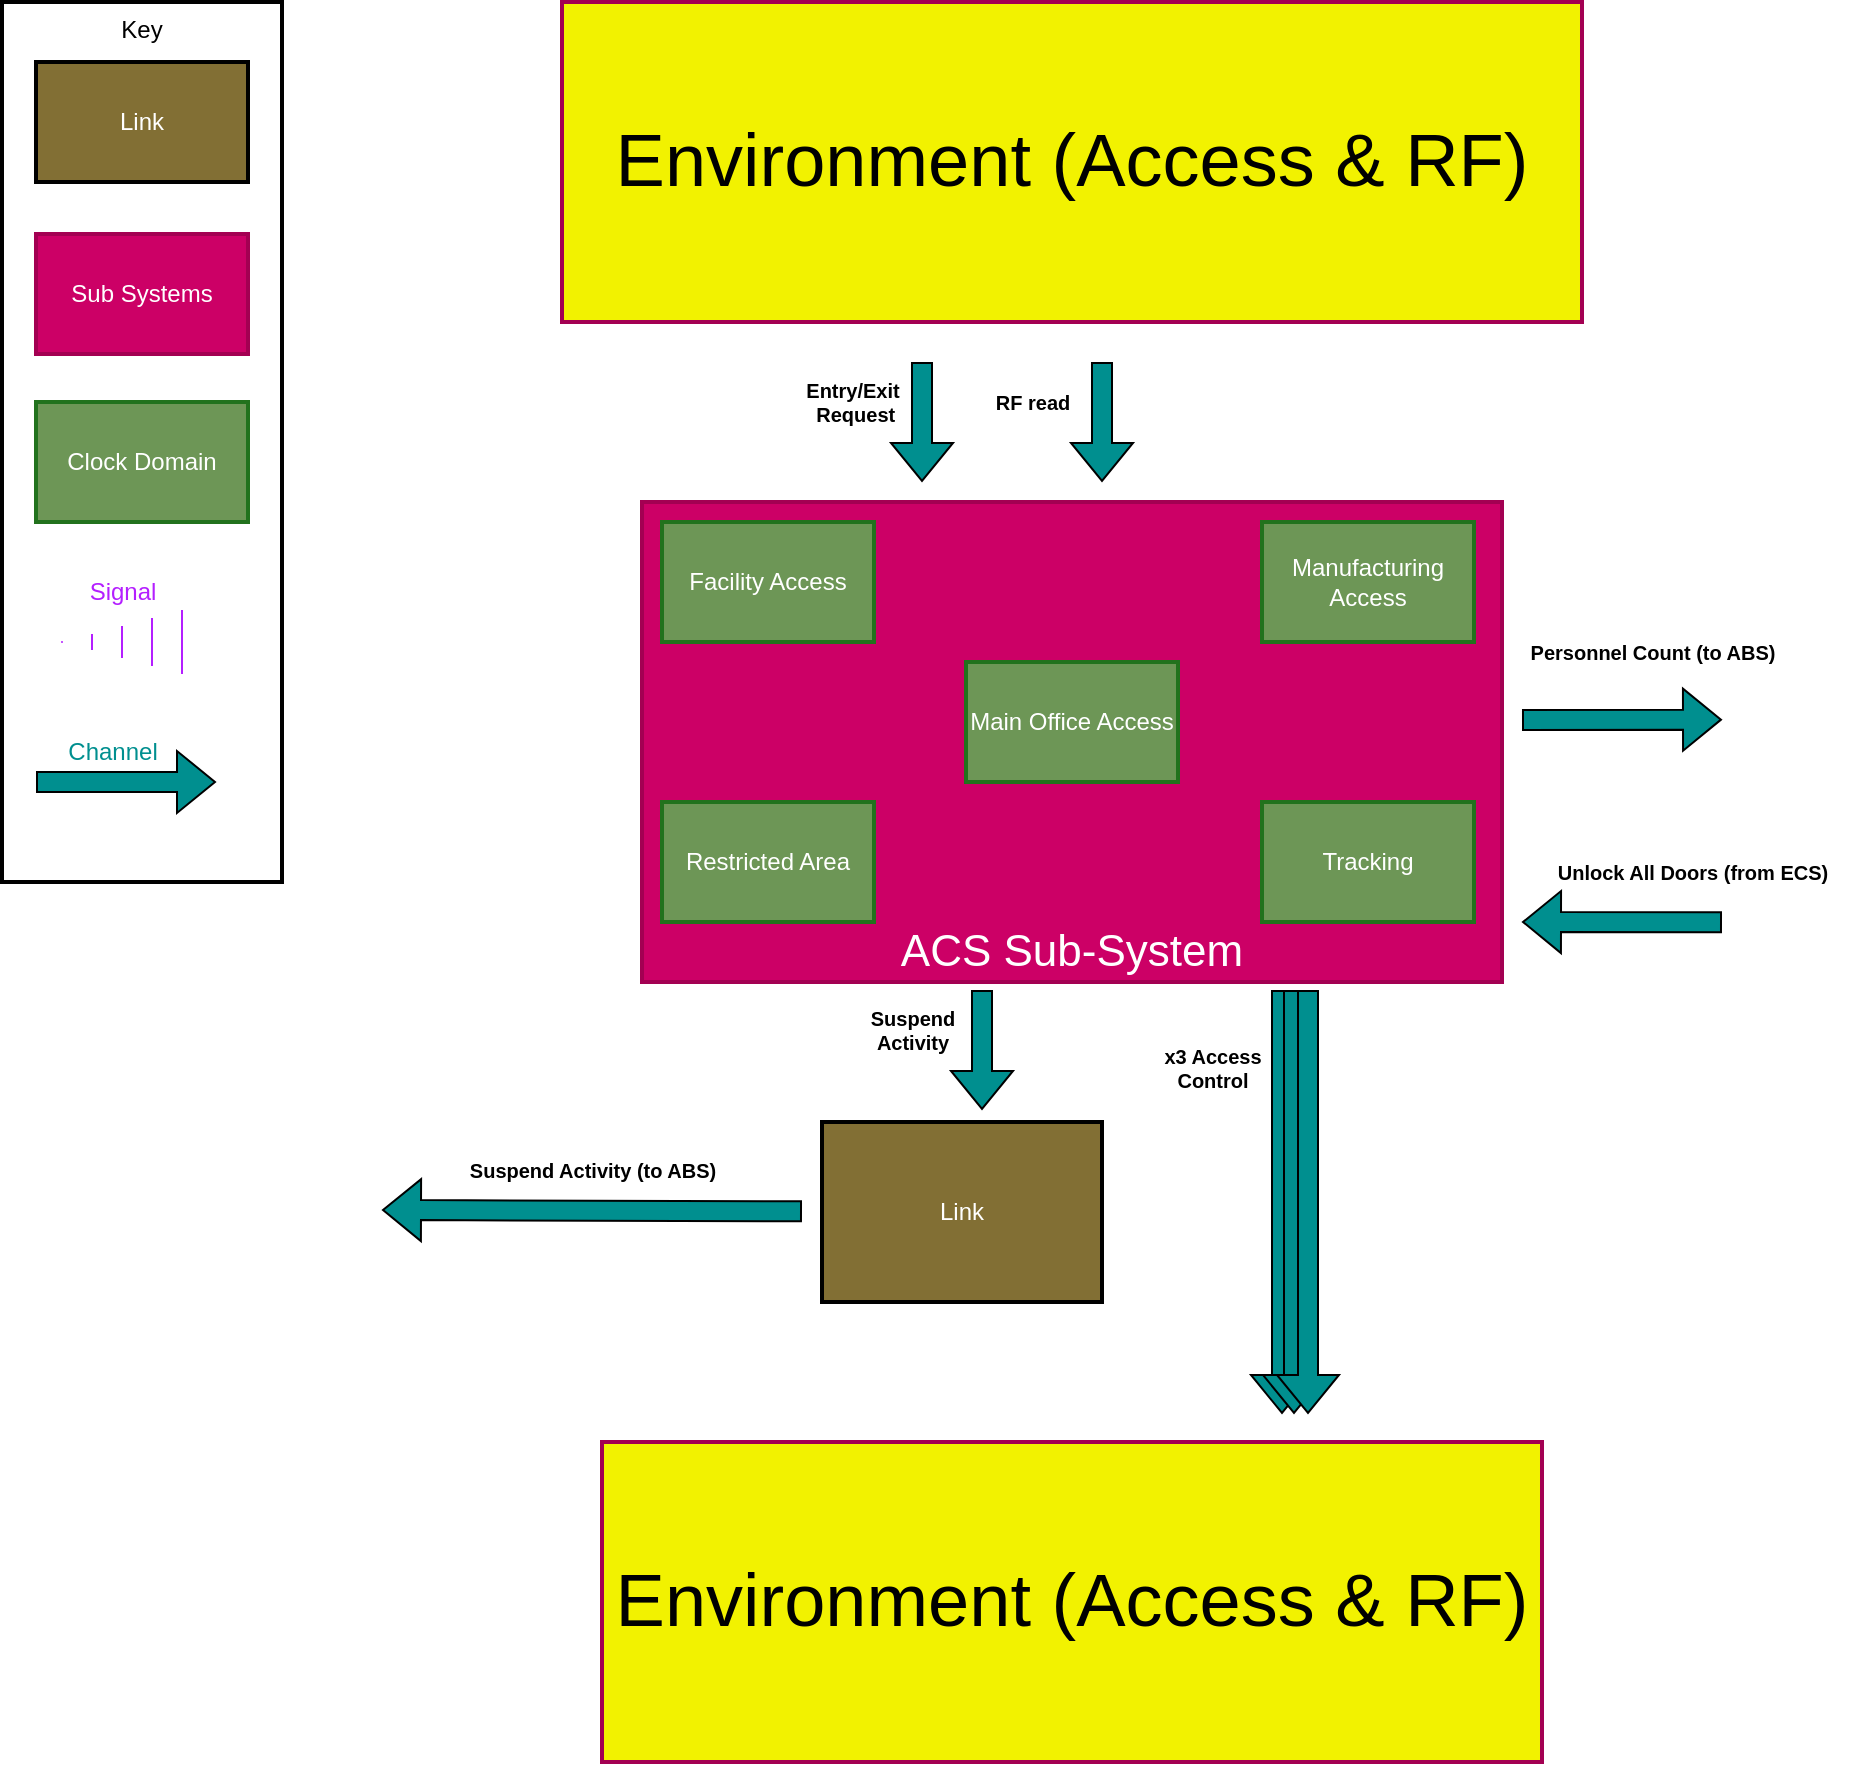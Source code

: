 <mxfile version="21.6.8" type="device">
  <diagram name="Page-1" id="5MqfHrel_7MO0dLBKpmw">
    <mxGraphModel dx="1594" dy="932" grid="1" gridSize="10" guides="1" tooltips="1" connect="1" arrows="1" fold="1" page="1" pageScale="1" pageWidth="827" pageHeight="1169" math="0" shadow="0">
      <root>
        <mxCell id="0" />
        <mxCell id="1" parent="0" />
        <mxCell id="Iu7BZVpTs787F8NygCqa-2" value="Key" style="rounded=0;whiteSpace=wrap;html=1;fillColor=none;strokeWidth=2;align=center;verticalAlign=top;" parent="1" vertex="1">
          <mxGeometry x="250" y="40" width="140" height="440" as="geometry" />
        </mxCell>
        <mxCell id="Iu7BZVpTs787F8NygCqa-3" value="Clock Domain" style="rounded=0;whiteSpace=wrap;html=1;fillColor=#6D9656;strokeWidth=2;strokeColor=#22721d;fillStyle=solid;labelBackgroundColor=#6D9656;fontColor=#ffffff;" parent="1" vertex="1">
          <mxGeometry x="267" y="240" width="106" height="60" as="geometry" />
        </mxCell>
        <mxCell id="Iu7BZVpTs787F8NygCqa-7" value="" style="group" parent="1" vertex="1" connectable="0">
          <mxGeometry x="280" y="320" width="60" height="40" as="geometry" />
        </mxCell>
        <mxCell id="Iu7BZVpTs787F8NygCqa-4" value="" style="shape=mxgraph.arrows2.wedgeArrowDashed2;html=1;bendable=0;startWidth=16;stepSize=15;rounded=0;strokeColor=#B41FFF;" parent="Iu7BZVpTs787F8NygCqa-7" edge="1">
          <mxGeometry width="100" height="100" relative="1" as="geometry">
            <mxPoint x="60" y="40" as="sourcePoint" />
            <mxPoint y="40" as="targetPoint" />
          </mxGeometry>
        </mxCell>
        <mxCell id="Iu7BZVpTs787F8NygCqa-6" value="Signal" style="text;html=1;align=center;verticalAlign=middle;resizable=0;points=[];autosize=1;strokeColor=none;fillColor=none;fontColor=#B41FFF;" parent="Iu7BZVpTs787F8NygCqa-7" vertex="1">
          <mxGeometry width="60" height="30" as="geometry" />
        </mxCell>
        <mxCell id="Iu7BZVpTs787F8NygCqa-9" value="" style="shape=flexArrow;endArrow=classic;html=1;rounded=0;fillColor=#008F8F;" parent="1" edge="1">
          <mxGeometry width="50" height="50" relative="1" as="geometry">
            <mxPoint x="267" y="430" as="sourcePoint" />
            <mxPoint x="357" y="430" as="targetPoint" />
          </mxGeometry>
        </mxCell>
        <mxCell id="Iu7BZVpTs787F8NygCqa-10" value="Channel&lt;br&gt;" style="text;html=1;align=center;verticalAlign=middle;resizable=0;points=[];autosize=1;strokeColor=none;fillColor=none;fontColor=#008F8F;" parent="1" vertex="1">
          <mxGeometry x="270" y="400" width="70" height="30" as="geometry" />
        </mxCell>
        <mxCell id="9zg3JGlum_bN97gf5SHF-5" value="Sub Systems" style="rounded=0;whiteSpace=wrap;html=1;fillColor=#CC0066;strokeWidth=2;strokeColor=#A30052;fillStyle=solid;labelBackgroundColor=none;fontColor=#ffffff;" parent="1" vertex="1">
          <mxGeometry x="267" y="156" width="106" height="60" as="geometry" />
        </mxCell>
        <mxCell id="9zg3JGlum_bN97gf5SHF-9" value="ACS Sub-System" style="rounded=0;whiteSpace=wrap;html=1;fillColor=#CC0066;strokeWidth=2;strokeColor=#A30052;fillStyle=solid;labelBackgroundColor=none;fontColor=#ffffff;verticalAlign=bottom;fontSize=22;" parent="1" vertex="1">
          <mxGeometry x="570" y="290" width="430" height="240" as="geometry" />
        </mxCell>
        <mxCell id="9zg3JGlum_bN97gf5SHF-10" value="Link" style="rounded=0;whiteSpace=wrap;html=1;fillColor=#826F34;strokeWidth=2;strokeColor=#000000;fillStyle=solid;labelBackgroundColor=none;fontColor=#ffffff;" parent="1" vertex="1">
          <mxGeometry x="267" y="70" width="106" height="60" as="geometry" />
        </mxCell>
        <mxCell id="9zg3JGlum_bN97gf5SHF-12" value="Link" style="rounded=0;whiteSpace=wrap;html=1;fillColor=#826F34;strokeWidth=2;strokeColor=#000000;fillStyle=solid;labelBackgroundColor=none;fontColor=#ffffff;" parent="1" vertex="1">
          <mxGeometry x="660" y="600" width="140" height="90" as="geometry" />
        </mxCell>
        <mxCell id="lI221d5joBDSyiXGo3cV-56" value="" style="shape=flexArrow;endArrow=classic;html=1;rounded=0;fillColor=#008F8F;exitX=0;exitY=0.5;exitDx=0;exitDy=0;" parent="1" edge="1">
          <mxGeometry width="50" height="50" relative="1" as="geometry">
            <mxPoint x="650" y="644.65" as="sourcePoint" />
            <mxPoint x="440" y="644" as="targetPoint" />
          </mxGeometry>
        </mxCell>
        <mxCell id="lI221d5joBDSyiXGo3cV-59" value="Suspend Activity (to ABS)" style="text;html=1;align=center;verticalAlign=middle;resizable=0;points=[];autosize=1;strokeColor=none;fillColor=none;fontSize=10;fontStyle=1" parent="1" vertex="1">
          <mxGeometry x="470" y="609" width="150" height="30" as="geometry" />
        </mxCell>
        <mxCell id="lI221d5joBDSyiXGo3cV-60" value="Suspend &lt;br&gt;Activity" style="text;html=1;align=center;verticalAlign=middle;resizable=0;points=[];autosize=1;strokeColor=none;fillColor=none;fontSize=10;fontStyle=1" parent="1" vertex="1">
          <mxGeometry x="670" y="534" width="70" height="40" as="geometry" />
        </mxCell>
        <mxCell id="lI221d5joBDSyiXGo3cV-61" value="" style="shape=flexArrow;endArrow=classic;html=1;rounded=0;fillColor=#008F8F;" parent="1" edge="1">
          <mxGeometry width="50" height="50" relative="1" as="geometry">
            <mxPoint x="740" y="534" as="sourcePoint" />
            <mxPoint x="740" y="594" as="targetPoint" />
          </mxGeometry>
        </mxCell>
        <mxCell id="lI221d5joBDSyiXGo3cV-68" value="Environment (Access &amp;amp; RF)" style="rounded=0;whiteSpace=wrap;html=1;fillColor=#F2F200;strokeWidth=2;strokeColor=#A30052;fillStyle=solid;labelBackgroundColor=none;fontColor=#000000;verticalAlign=middle;fontSize=37;" parent="1" vertex="1">
          <mxGeometry x="530" y="40" width="510" height="160" as="geometry" />
        </mxCell>
        <mxCell id="lI221d5joBDSyiXGo3cV-69" value="Entry/Exit&lt;br&gt;&amp;nbsp;Request" style="text;html=1;align=center;verticalAlign=middle;resizable=0;points=[];autosize=1;strokeColor=none;fillColor=none;fontSize=10;fontStyle=1" parent="1" vertex="1">
          <mxGeometry x="640" y="220" width="70" height="40" as="geometry" />
        </mxCell>
        <mxCell id="lI221d5joBDSyiXGo3cV-70" value="" style="shape=flexArrow;endArrow=classic;html=1;rounded=0;fillColor=#008F8F;" parent="1" edge="1">
          <mxGeometry width="50" height="50" relative="1" as="geometry">
            <mxPoint x="710" y="220" as="sourcePoint" />
            <mxPoint x="710" y="280" as="targetPoint" />
          </mxGeometry>
        </mxCell>
        <mxCell id="lI221d5joBDSyiXGo3cV-71" value="RF read" style="text;html=1;align=center;verticalAlign=middle;resizable=0;points=[];autosize=1;strokeColor=none;fillColor=none;fontSize=10;fontStyle=1" parent="1" vertex="1">
          <mxGeometry x="735" y="225" width="60" height="30" as="geometry" />
        </mxCell>
        <mxCell id="lI221d5joBDSyiXGo3cV-72" value="" style="shape=flexArrow;endArrow=classic;html=1;rounded=0;fillColor=#008F8F;" parent="1" edge="1">
          <mxGeometry width="50" height="50" relative="1" as="geometry">
            <mxPoint x="800" y="220" as="sourcePoint" />
            <mxPoint x="800" y="280" as="targetPoint" />
          </mxGeometry>
        </mxCell>
        <mxCell id="lI221d5joBDSyiXGo3cV-73" value="Environment (Access &amp;amp; RF)" style="rounded=0;whiteSpace=wrap;html=1;fillColor=#F2F200;strokeWidth=2;strokeColor=#A30052;fillStyle=solid;labelBackgroundColor=none;fontColor=#000000;verticalAlign=middle;fontSize=37;" parent="1" vertex="1">
          <mxGeometry x="550" y="760" width="470" height="160" as="geometry" />
        </mxCell>
        <mxCell id="lI221d5joBDSyiXGo3cV-74" value="" style="shape=flexArrow;endArrow=classic;html=1;rounded=0;fillColor=#008F8F;" parent="1" edge="1">
          <mxGeometry width="50" height="50" relative="1" as="geometry">
            <mxPoint x="890" y="534" as="sourcePoint" />
            <mxPoint x="890" y="746" as="targetPoint" />
          </mxGeometry>
        </mxCell>
        <mxCell id="lI221d5joBDSyiXGo3cV-75" value="x3 Access &lt;br&gt;Control" style="text;html=1;align=center;verticalAlign=middle;resizable=0;points=[];autosize=1;strokeColor=none;fillColor=none;fontSize=10;fontStyle=1" parent="1" vertex="1">
          <mxGeometry x="820" y="553" width="70" height="40" as="geometry" />
        </mxCell>
        <mxCell id="lI221d5joBDSyiXGo3cV-76" value="" style="shape=flexArrow;endArrow=classic;html=1;rounded=0;fillColor=#008F8F;" parent="1" edge="1">
          <mxGeometry width="50" height="50" relative="1" as="geometry">
            <mxPoint x="896" y="534" as="sourcePoint" />
            <mxPoint x="896" y="746" as="targetPoint" />
          </mxGeometry>
        </mxCell>
        <mxCell id="lI221d5joBDSyiXGo3cV-77" value="" style="shape=flexArrow;endArrow=classic;html=1;rounded=0;fillColor=#008F8F;" parent="1" edge="1">
          <mxGeometry width="50" height="50" relative="1" as="geometry">
            <mxPoint x="903" y="534" as="sourcePoint" />
            <mxPoint x="903" y="746" as="targetPoint" />
          </mxGeometry>
        </mxCell>
        <mxCell id="gg1sK8trRiCq3irsnM1g-1" value="" style="shape=flexArrow;endArrow=classic;html=1;rounded=0;fillColor=#008F8F;" edge="1" parent="1">
          <mxGeometry width="50" height="50" relative="1" as="geometry">
            <mxPoint x="1010" y="399" as="sourcePoint" />
            <mxPoint x="1110" y="398.82" as="targetPoint" />
          </mxGeometry>
        </mxCell>
        <mxCell id="gg1sK8trRiCq3irsnM1g-2" value="Personnel Count (to ABS)" style="text;html=1;align=center;verticalAlign=middle;resizable=0;points=[];autosize=1;strokeColor=none;fillColor=none;fontSize=10;fontStyle=1" vertex="1" parent="1">
          <mxGeometry x="1000" y="350.0" width="150" height="30" as="geometry" />
        </mxCell>
        <mxCell id="gg1sK8trRiCq3irsnM1g-3" value="" style="shape=flexArrow;endArrow=classic;html=1;rounded=0;fillColor=#008F8F;" edge="1" parent="1">
          <mxGeometry width="50" height="50" relative="1" as="geometry">
            <mxPoint x="1110" y="500.18" as="sourcePoint" />
            <mxPoint x="1010" y="500.0" as="targetPoint" />
          </mxGeometry>
        </mxCell>
        <mxCell id="gg1sK8trRiCq3irsnM1g-4" value="Unlock All Doors (from ECS)" style="text;html=1;align=center;verticalAlign=middle;resizable=0;points=[];autosize=1;strokeColor=none;fillColor=none;fontSize=10;fontStyle=1" vertex="1" parent="1">
          <mxGeometry x="1015" y="460.0" width="160" height="30" as="geometry" />
        </mxCell>
        <mxCell id="gg1sK8trRiCq3irsnM1g-14" value="Facility Access" style="rounded=0;whiteSpace=wrap;html=1;fillColor=#6D9656;strokeWidth=2;strokeColor=#22721d;fillStyle=solid;labelBackgroundColor=#6D9656;fontColor=#ffffff;" vertex="1" parent="1">
          <mxGeometry x="580" y="300" width="106" height="60" as="geometry" />
        </mxCell>
        <mxCell id="gg1sK8trRiCq3irsnM1g-15" value="Main Office Access" style="rounded=0;whiteSpace=wrap;html=1;fillColor=#6D9656;strokeWidth=2;strokeColor=#22721d;fillStyle=solid;labelBackgroundColor=#6D9656;fontColor=#ffffff;" vertex="1" parent="1">
          <mxGeometry x="732" y="370" width="106" height="60" as="geometry" />
        </mxCell>
        <mxCell id="gg1sK8trRiCq3irsnM1g-16" value="Restricted Area" style="rounded=0;whiteSpace=wrap;html=1;fillColor=#6D9656;strokeWidth=2;strokeColor=#22721d;fillStyle=solid;labelBackgroundColor=#6D9656;fontColor=#ffffff;" vertex="1" parent="1">
          <mxGeometry x="580" y="440" width="106" height="60" as="geometry" />
        </mxCell>
        <mxCell id="gg1sK8trRiCq3irsnM1g-17" value="Manufacturing Access" style="rounded=0;whiteSpace=wrap;html=1;fillColor=#6D9656;strokeWidth=2;strokeColor=#22721d;fillStyle=solid;labelBackgroundColor=#6D9656;fontColor=#ffffff;" vertex="1" parent="1">
          <mxGeometry x="880" y="300" width="106" height="60" as="geometry" />
        </mxCell>
        <mxCell id="gg1sK8trRiCq3irsnM1g-18" value="Tracking" style="rounded=0;whiteSpace=wrap;html=1;fillColor=#6D9656;strokeWidth=2;strokeColor=#22721d;fillStyle=solid;labelBackgroundColor=#6D9656;fontColor=#ffffff;" vertex="1" parent="1">
          <mxGeometry x="880" y="440" width="106" height="60" as="geometry" />
        </mxCell>
      </root>
    </mxGraphModel>
  </diagram>
</mxfile>
